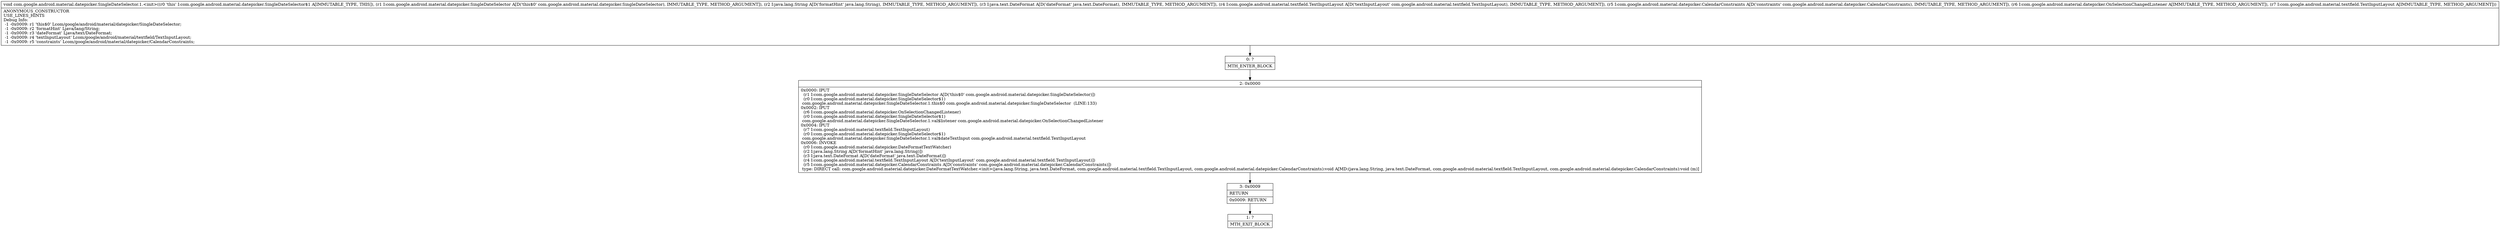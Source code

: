 digraph "CFG forcom.google.android.material.datepicker.SingleDateSelector.1.\<init\>(Lcom\/google\/android\/material\/datepicker\/SingleDateSelector;Ljava\/lang\/String;Ljava\/text\/DateFormat;Lcom\/google\/android\/material\/textfield\/TextInputLayout;Lcom\/google\/android\/material\/datepicker\/CalendarConstraints;Lcom\/google\/android\/material\/datepicker\/OnSelectionChangedListener;Lcom\/google\/android\/material\/textfield\/TextInputLayout;)V" {
Node_0 [shape=record,label="{0\:\ ?|MTH_ENTER_BLOCK\l}"];
Node_2 [shape=record,label="{2\:\ 0x0000|0x0000: IPUT  \l  (r1 I:com.google.android.material.datepicker.SingleDateSelector A[D('this$0' com.google.android.material.datepicker.SingleDateSelector)])\l  (r0 I:com.google.android.material.datepicker.SingleDateSelector$1)\l com.google.android.material.datepicker.SingleDateSelector.1.this$0 com.google.android.material.datepicker.SingleDateSelector  (LINE:133)\l0x0002: IPUT  \l  (r6 I:com.google.android.material.datepicker.OnSelectionChangedListener)\l  (r0 I:com.google.android.material.datepicker.SingleDateSelector$1)\l com.google.android.material.datepicker.SingleDateSelector.1.val$listener com.google.android.material.datepicker.OnSelectionChangedListener \l0x0004: IPUT  \l  (r7 I:com.google.android.material.textfield.TextInputLayout)\l  (r0 I:com.google.android.material.datepicker.SingleDateSelector$1)\l com.google.android.material.datepicker.SingleDateSelector.1.val$dateTextInput com.google.android.material.textfield.TextInputLayout \l0x0006: INVOKE  \l  (r0 I:com.google.android.material.datepicker.DateFormatTextWatcher)\l  (r2 I:java.lang.String A[D('formatHint' java.lang.String)])\l  (r3 I:java.text.DateFormat A[D('dateFormat' java.text.DateFormat)])\l  (r4 I:com.google.android.material.textfield.TextInputLayout A[D('textInputLayout' com.google.android.material.textfield.TextInputLayout)])\l  (r5 I:com.google.android.material.datepicker.CalendarConstraints A[D('constraints' com.google.android.material.datepicker.CalendarConstraints)])\l type: DIRECT call: com.google.android.material.datepicker.DateFormatTextWatcher.\<init\>(java.lang.String, java.text.DateFormat, com.google.android.material.textfield.TextInputLayout, com.google.android.material.datepicker.CalendarConstraints):void A[MD:(java.lang.String, java.text.DateFormat, com.google.android.material.textfield.TextInputLayout, com.google.android.material.datepicker.CalendarConstraints):void (m)]\l}"];
Node_3 [shape=record,label="{3\:\ 0x0009|RETURN\l|0x0009: RETURN   \l}"];
Node_1 [shape=record,label="{1\:\ ?|MTH_EXIT_BLOCK\l}"];
MethodNode[shape=record,label="{void com.google.android.material.datepicker.SingleDateSelector.1.\<init\>((r0 'this' I:com.google.android.material.datepicker.SingleDateSelector$1 A[IMMUTABLE_TYPE, THIS]), (r1 I:com.google.android.material.datepicker.SingleDateSelector A[D('this$0' com.google.android.material.datepicker.SingleDateSelector), IMMUTABLE_TYPE, METHOD_ARGUMENT]), (r2 I:java.lang.String A[D('formatHint' java.lang.String), IMMUTABLE_TYPE, METHOD_ARGUMENT]), (r3 I:java.text.DateFormat A[D('dateFormat' java.text.DateFormat), IMMUTABLE_TYPE, METHOD_ARGUMENT]), (r4 I:com.google.android.material.textfield.TextInputLayout A[D('textInputLayout' com.google.android.material.textfield.TextInputLayout), IMMUTABLE_TYPE, METHOD_ARGUMENT]), (r5 I:com.google.android.material.datepicker.CalendarConstraints A[D('constraints' com.google.android.material.datepicker.CalendarConstraints), IMMUTABLE_TYPE, METHOD_ARGUMENT]), (r6 I:com.google.android.material.datepicker.OnSelectionChangedListener A[IMMUTABLE_TYPE, METHOD_ARGUMENT]), (r7 I:com.google.android.material.textfield.TextInputLayout A[IMMUTABLE_TYPE, METHOD_ARGUMENT]))  | ANONYMOUS_CONSTRUCTOR\lUSE_LINES_HINTS\lDebug Info:\l  \-1 \-0x0009: r1 'this$0' Lcom\/google\/android\/material\/datepicker\/SingleDateSelector;\l  \-1 \-0x0009: r2 'formatHint' Ljava\/lang\/String;\l  \-1 \-0x0009: r3 'dateFormat' Ljava\/text\/DateFormat;\l  \-1 \-0x0009: r4 'textInputLayout' Lcom\/google\/android\/material\/textfield\/TextInputLayout;\l  \-1 \-0x0009: r5 'constraints' Lcom\/google\/android\/material\/datepicker\/CalendarConstraints;\l}"];
MethodNode -> Node_0;Node_0 -> Node_2;
Node_2 -> Node_3;
Node_3 -> Node_1;
}

